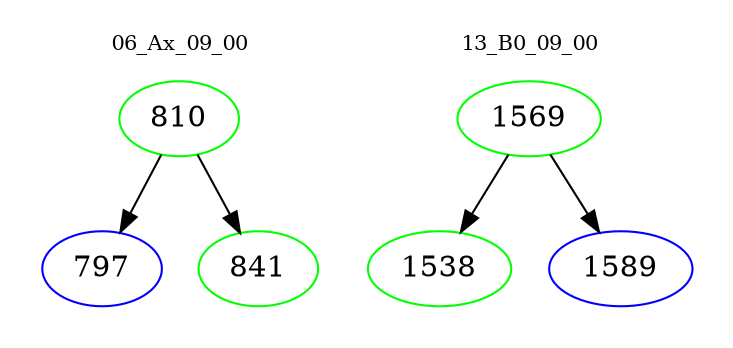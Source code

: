 digraph{
subgraph cluster_0 {
color = white
label = "06_Ax_09_00";
fontsize=10;
T0_810 [label="810", color="green"]
T0_810 -> T0_797 [color="black"]
T0_797 [label="797", color="blue"]
T0_810 -> T0_841 [color="black"]
T0_841 [label="841", color="green"]
}
subgraph cluster_1 {
color = white
label = "13_B0_09_00";
fontsize=10;
T1_1569 [label="1569", color="green"]
T1_1569 -> T1_1538 [color="black"]
T1_1538 [label="1538", color="green"]
T1_1569 -> T1_1589 [color="black"]
T1_1589 [label="1589", color="blue"]
}
}
